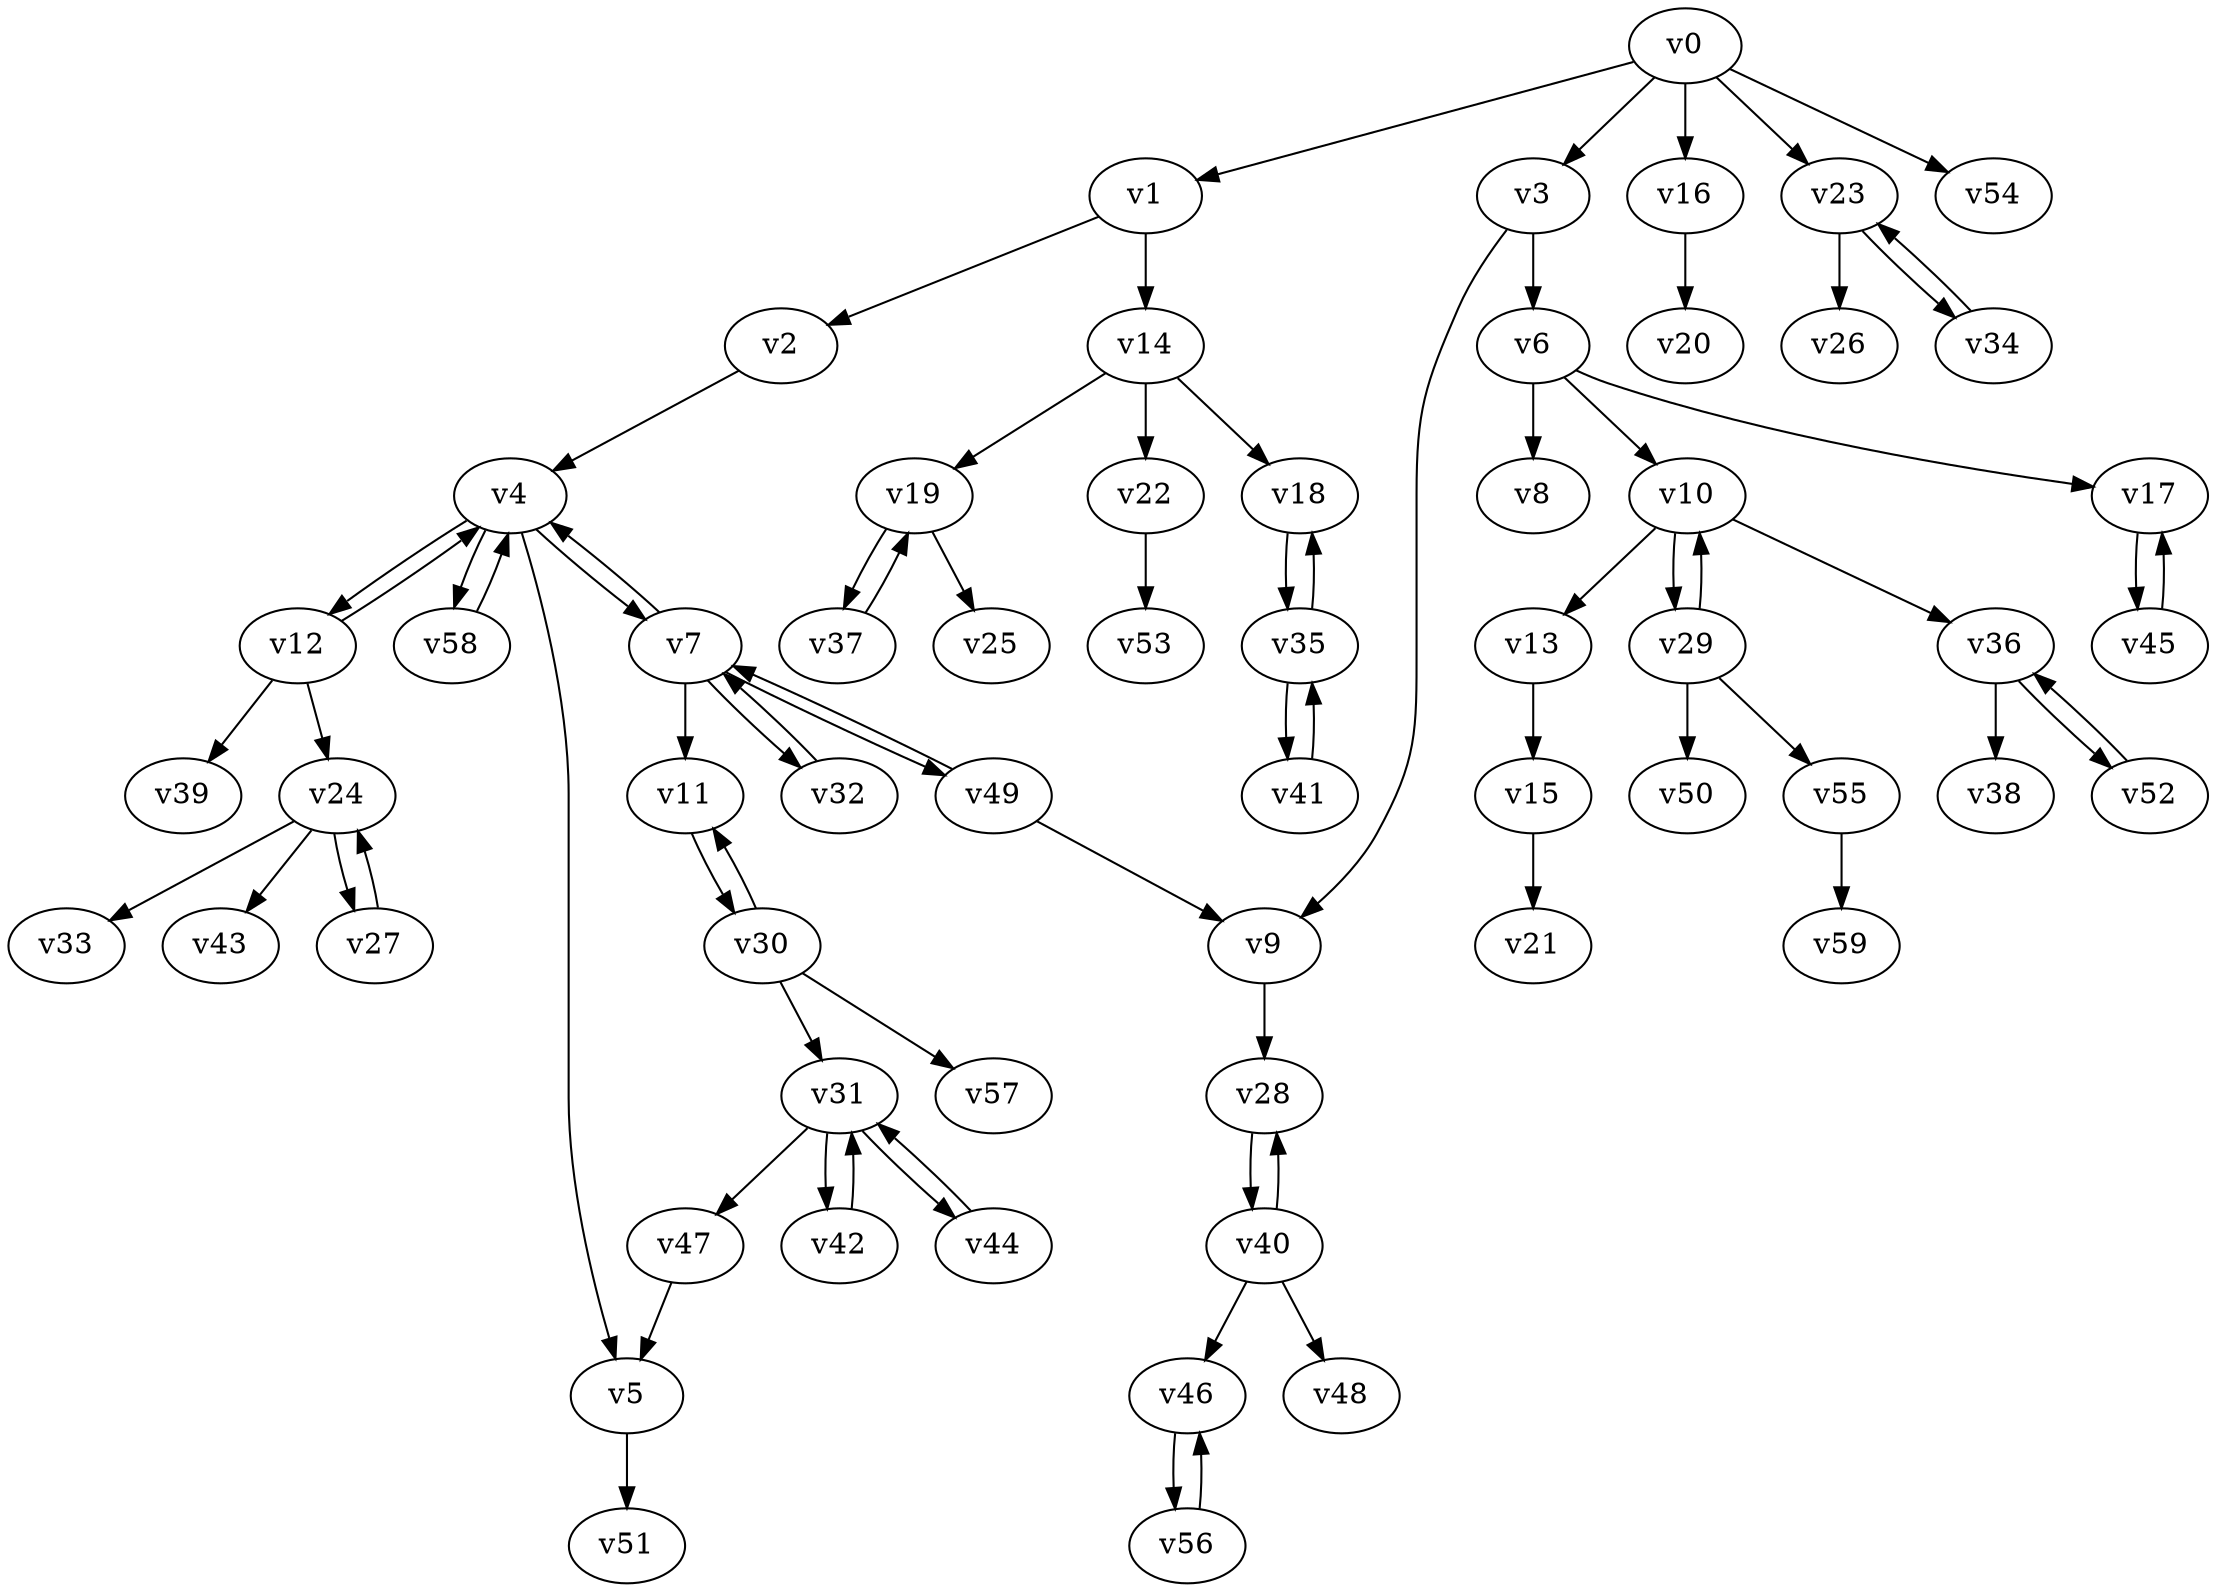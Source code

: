 digraph test088 {
    v0 [name="v0", player=0, weight=2];
    v1 [name="v1", player=1, weight=3];
    v2 [name="v2", player=0, weight=9];
    v3 [name="v3", player=1, weight=12];
    v4 [name="v4", player=0, weight=6];
    v5 [name="v5", player=1, weight=14];
    v6 [name="v6", player=0, weight=10];
    v7 [name="v7", player=1, weight=5];
    v8 [name="v8", player=0, weight=-1];
    v9 [name="v9", player=1, weight=4];
    v10 [name="v10", player=0, weight=11];
    v11 [name="v11", player=1, weight=5];
    v12 [name="v12", player=0, weight=17];
    v13 [name="v13", player=1, weight=3];
    v14 [name="v14", player=0, weight=3];
    v15 [name="v15", player=1, weight=6];
    v16 [name="v16", player=0, weight=7];
    v17 [name="v17", player=1, weight=0];
    v18 [name="v18", player=0, weight=14];
    v19 [name="v19", player=1, weight=5];
    v20 [name="v20", player=0, weight=2];
    v21 [name="v21", player=1, weight=12];
    v22 [name="v22", player=0, weight=4];
    v23 [name="v23", player=1, weight=7];
    v24 [name="v24", player=0, weight=8];
    v25 [name="v25", player=1, weight=9];
    v26 [name="v26", player=0, weight=4];
    v27 [name="v27", player=1, weight=9];
    v28 [name="v28", player=0, weight=3];
    v29 [name="v29", player=1, weight=12];
    v30 [name="v30", player=0, weight=13];
    v31 [name="v31", player=1, weight=14];
    v32 [name="v32", player=0, weight=7];
    v33 [name="v33", player=1, weight=11];
    v34 [name="v34", player=0, weight=-1];
    v35 [name="v35", player=1, weight=3];
    v36 [name="v36", player=0, weight=10];
    v37 [name="v37", player=1, weight=10];
    v38 [name="v38", player=0, weight=3];
    v39 [name="v39", player=1, weight=8];
    v40 [name="v40", player=0, weight=0];
    v41 [name="v41", player=1, weight=7];
    v42 [name="v42", player=0, weight=8];
    v43 [name="v43", player=1, weight=11];
    v44 [name="v44", player=0, weight=5];
    v45 [name="v45", player=1, weight=8];
    v46 [name="v46", player=0, weight=6];
    v47 [name="v47", player=1, weight=12];
    v48 [name="v48", player=0, weight=12];
    v49 [name="v49", player=1, weight=11];
    v50 [name="v50", player=0, weight=16];
    v51 [name="v51", player=1, weight=4];
    v52 [name="v52", player=0, weight=13];
    v53 [name="v53", player=1, weight=1];
    v54 [name="v54", player=0, weight=13];
    v55 [name="v55", player=1, weight=7];
    v56 [name="v56", player=0, weight=14];
    v57 [name="v57", player=1, weight=14];
    v58 [name="v58", player=0, weight=6];
    v59 [name="v59", player=1, weight=13];
    v0 -> v1;
    v1 -> v2;
    v0 -> v3;
    v2 -> v4;
    v4 -> v5;
    v3 -> v6;
    v4 -> v7;
    v7 -> v4;
    v6 -> v8;
    v3 -> v9;
    v6 -> v10;
    v7 -> v11;
    v4 -> v12;
    v12 -> v4;
    v10 -> v13;
    v1 -> v14;
    v13 -> v15;
    v0 -> v16;
    v6 -> v17;
    v14 -> v18;
    v14 -> v19;
    v16 -> v20;
    v15 -> v21;
    v14 -> v22;
    v0 -> v23;
    v12 -> v24;
    v19 -> v25;
    v23 -> v26;
    v24 -> v27;
    v27 -> v24;
    v9 -> v28;
    v10 -> v29;
    v29 -> v10;
    v11 -> v30;
    v30 -> v11;
    v30 -> v31;
    v7 -> v32;
    v32 -> v7;
    v24 -> v33;
    v23 -> v34;
    v34 -> v23;
    v18 -> v35;
    v35 -> v18;
    v10 -> v36;
    v19 -> v37;
    v37 -> v19;
    v36 -> v38;
    v12 -> v39;
    v28 -> v40;
    v40 -> v28;
    v35 -> v41;
    v41 -> v35;
    v31 -> v42;
    v42 -> v31;
    v24 -> v43;
    v31 -> v44;
    v44 -> v31;
    v17 -> v45;
    v45 -> v17;
    v40 -> v46;
    v31 -> v47;
    v40 -> v48;
    v7 -> v49;
    v49 -> v7;
    v29 -> v50;
    v5 -> v51;
    v36 -> v52;
    v52 -> v36;
    v22 -> v53;
    v0 -> v54;
    v29 -> v55;
    v46 -> v56;
    v56 -> v46;
    v30 -> v57;
    v4 -> v58;
    v58 -> v4;
    v55 -> v59;
    v49 -> v9;
    v47 -> v5;
}
